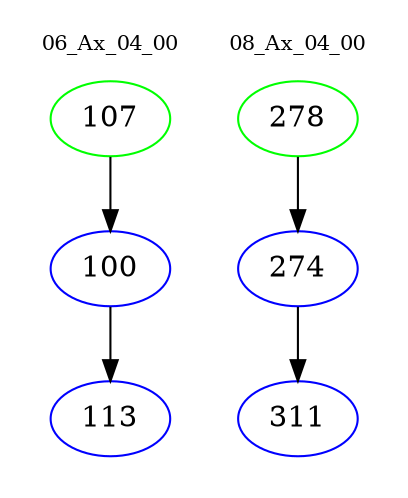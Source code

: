 digraph{
subgraph cluster_0 {
color = white
label = "06_Ax_04_00";
fontsize=10;
T0_107 [label="107", color="green"]
T0_107 -> T0_100 [color="black"]
T0_100 [label="100", color="blue"]
T0_100 -> T0_113 [color="black"]
T0_113 [label="113", color="blue"]
}
subgraph cluster_1 {
color = white
label = "08_Ax_04_00";
fontsize=10;
T1_278 [label="278", color="green"]
T1_278 -> T1_274 [color="black"]
T1_274 [label="274", color="blue"]
T1_274 -> T1_311 [color="black"]
T1_311 [label="311", color="blue"]
}
}
